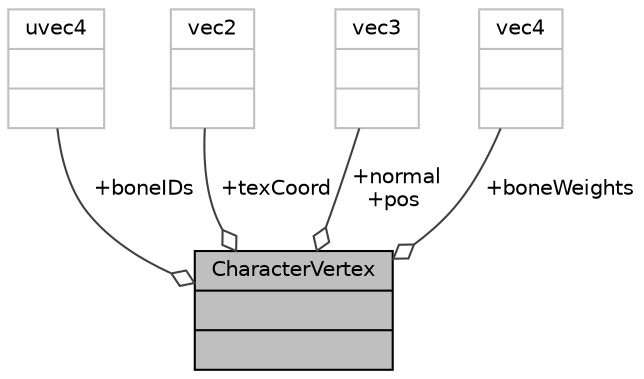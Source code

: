 digraph "CharacterVertex"
{
 // LATEX_PDF_SIZE
  edge [fontname="Helvetica",fontsize="10",labelfontname="Helvetica",labelfontsize="10"];
  node [fontname="Helvetica",fontsize="10",shape=record];
  Node1 [label="{CharacterVertex\n||}",height=0.2,width=0.4,color="black", fillcolor="grey75", style="filled", fontcolor="black",tooltip=" "];
  Node2 -> Node1 [color="grey25",fontsize="10",style="solid",label=" +boneIDs" ,arrowhead="odiamond",fontname="Helvetica"];
  Node2 [label="{uvec4\n||}",height=0.2,width=0.4,color="grey75", fillcolor="white", style="filled",tooltip=" "];
  Node3 -> Node1 [color="grey25",fontsize="10",style="solid",label=" +texCoord" ,arrowhead="odiamond",fontname="Helvetica"];
  Node3 [label="{vec2\n||}",height=0.2,width=0.4,color="grey75", fillcolor="white", style="filled",tooltip=" "];
  Node4 -> Node1 [color="grey25",fontsize="10",style="solid",label=" +normal\n+pos" ,arrowhead="odiamond",fontname="Helvetica"];
  Node4 [label="{vec3\n||}",height=0.2,width=0.4,color="grey75", fillcolor="white", style="filled",tooltip=" "];
  Node5 -> Node1 [color="grey25",fontsize="10",style="solid",label=" +boneWeights" ,arrowhead="odiamond",fontname="Helvetica"];
  Node5 [label="{vec4\n||}",height=0.2,width=0.4,color="grey75", fillcolor="white", style="filled",tooltip=" "];
}
